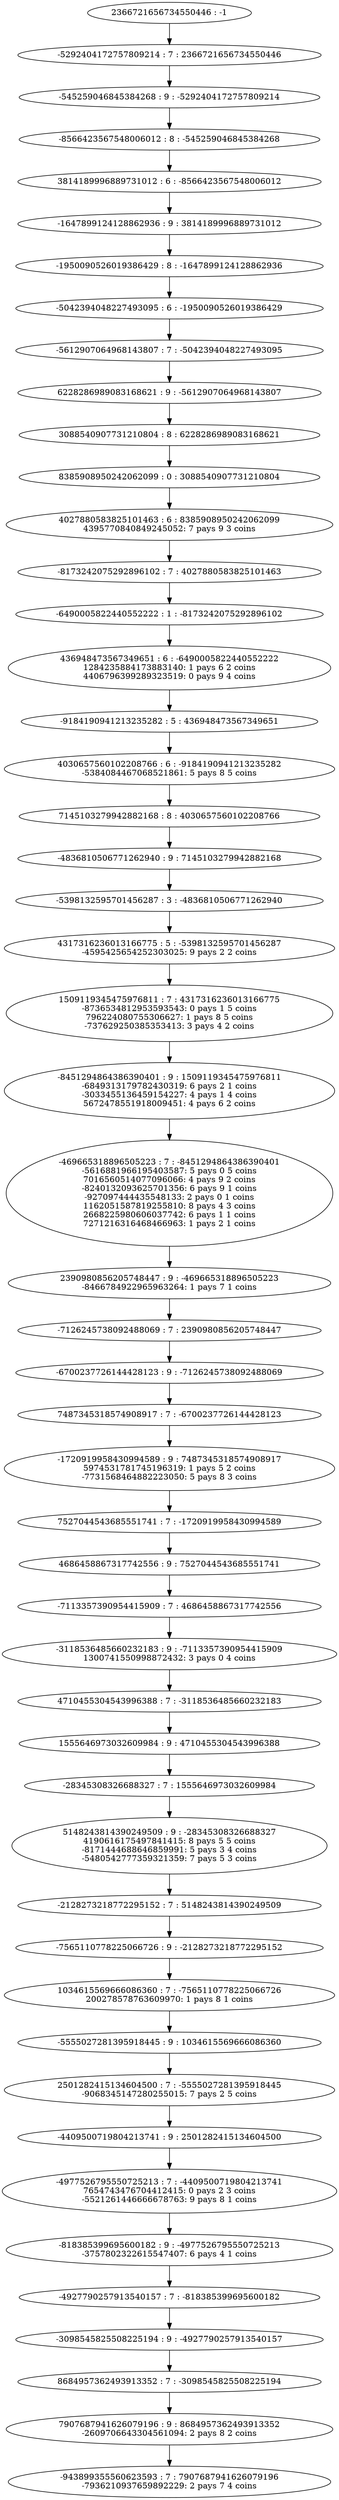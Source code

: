 digraph "plots_10_0.6_0.1_1000000.0_6000.0_2880000.0/tree_0.dot" {
	0 [label="2366721656734550446 : -1"]
	1 [label="-5292404172757809214 : 7 : 2366721656734550446
"]
	2 [label="-545259046845384268 : 9 : -5292404172757809214
"]
	3 [label="-8566423567548006012 : 8 : -545259046845384268
"]
	4 [label="3814189996889731012 : 6 : -8566423567548006012
"]
	5 [label="-1647899124128862936 : 9 : 3814189996889731012
"]
	6 [label="-1950090526019386429 : 8 : -1647899124128862936
"]
	7 [label="-5042394048227493095 : 6 : -1950090526019386429
"]
	8 [label="-5612907064968143807 : 7 : -5042394048227493095
"]
	9 [label="6228286989083168621 : 9 : -5612907064968143807
"]
	10 [label="3088540907731210804 : 8 : 6228286989083168621
"]
	11 [label="8385908950242062099 : 0 : 3088540907731210804
"]
	12 [label="4027880583825101463 : 6 : 8385908950242062099
4395770840849245052: 7 pays 9 3 coins
"]
	13 [label="-8173242075292896102 : 7 : 4027880583825101463
"]
	14 [label="-6490005822440552222 : 1 : -8173242075292896102
"]
	15 [label="436948473567349651 : 6 : -6490005822440552222
1284235884173883140: 1 pays 6 2 coins
4406796399289323519: 0 pays 9 4 coins
"]
	16 [label="-9184190941213235282 : 5 : 436948473567349651
"]
	17 [label="4030657560102208766 : 6 : -9184190941213235282
-5384084467068521861: 5 pays 8 5 coins
"]
	18 [label="7145103279942882168 : 8 : 4030657560102208766
"]
	19 [label="-4836810506771262940 : 9 : 7145103279942882168
"]
	20 [label="-5398132595701456287 : 3 : -4836810506771262940
"]
	21 [label="4317316236013166775 : 5 : -5398132595701456287
-4595425654252303025: 9 pays 2 2 coins
"]
	22 [label="1509119345475976811 : 7 : 4317316236013166775
-8736534812953593543: 0 pays 1 5 coins
796224080755306627: 1 pays 8 5 coins
-737629250385353413: 3 pays 4 2 coins
"]
	23 [label="-8451294864386390401 : 9 : 1509119345475976811
-6849313179782430319: 6 pays 2 1 coins
-3033455136459154227: 4 pays 1 4 coins
5672478551918009451: 4 pays 6 2 coins
"]
	24 [label="-469665318896505223 : 7 : -8451294864386390401
-5616881966195403587: 5 pays 0 5 coins
7016560514077096066: 4 pays 9 2 coins
-8240132093625701356: 6 pays 9 1 coins
-927097444435548133: 2 pays 0 1 coins
1162051587819255810: 8 pays 4 3 coins
2668225980606037742: 6 pays 1 1 coins
7271216316468466963: 1 pays 2 1 coins
"]
	25 [label="2390980856205748447 : 9 : -469665318896505223
-8466784922965963264: 1 pays 7 1 coins
"]
	26 [label="-7126245738092488069 : 7 : 2390980856205748447
"]
	27 [label="-6700237726144428123 : 9 : -7126245738092488069
"]
	28 [label="7487345318574908917 : 7 : -6700237726144428123
"]
	29 [label="-1720919958430994589 : 9 : 7487345318574908917
5974531781745196319: 1 pays 5 2 coins
-7731568464882223050: 5 pays 8 3 coins
"]
	30 [label="7527044543685551741 : 7 : -1720919958430994589
"]
	31 [label="4686458867317742556 : 9 : 7527044543685551741
"]
	32 [label="-7113357390954415909 : 7 : 4686458867317742556
"]
	33 [label="-3118536485660232183 : 9 : -7113357390954415909
1300741550998872432: 3 pays 0 4 coins
"]
	34 [label="4710455304543996388 : 7 : -3118536485660232183
"]
	35 [label="1555646973032609984 : 9 : 4710455304543996388
"]
	36 [label="-28345308326688327 : 7 : 1555646973032609984
"]
	37 [label="5148243814390249509 : 9 : -28345308326688327
4190616175497841415: 8 pays 5 5 coins
-8171444688646859991: 5 pays 3 4 coins
-5480542777359321359: 7 pays 5 3 coins
"]
	38 [label="-2128273218772295152 : 7 : 5148243814390249509
"]
	39 [label="-7565110778225066726 : 9 : -2128273218772295152
"]
	40 [label="1034615569666086360 : 7 : -7565110778225066726
200278578763609970: 1 pays 8 1 coins
"]
	41 [label="-5555027281395918445 : 9 : 1034615569666086360
"]
	42 [label="2501282415134604500 : 7 : -5555027281395918445
-9068345147280255015: 7 pays 2 5 coins
"]
	43 [label="-4409500719804213741 : 9 : 2501282415134604500
"]
	44 [label="-4977526795550725213 : 7 : -4409500719804213741
7654743476704412415: 0 pays 2 3 coins
-5521261446666678763: 9 pays 8 1 coins
"]
	45 [label="-818385399695600182 : 9 : -4977526795550725213
-3757802322615547407: 6 pays 4 1 coins
"]
	46 [label="-4927790257913540157 : 7 : -818385399695600182
"]
	47 [label="-3098545825508225194 : 9 : -4927790257913540157
"]
	48 [label="8684957362493913352 : 7 : -3098545825508225194
"]
	49 [label="7907687941626079196 : 9 : 8684957362493913352
-2609706643304561094: 2 pays 8 2 coins
"]
	50 [label="-943899355560623593 : 7 : 7907687941626079196
-7936210937659892229: 2 pays 7 4 coins
"]
	0 -> 1
	1 -> 2
	2 -> 3
	3 -> 4
	4 -> 5
	5 -> 6
	6 -> 7
	7 -> 8
	8 -> 9
	9 -> 10
	10 -> 11
	11 -> 12
	12 -> 13
	13 -> 14
	14 -> 15
	15 -> 16
	16 -> 17
	17 -> 18
	18 -> 19
	19 -> 20
	20 -> 21
	21 -> 22
	22 -> 23
	23 -> 24
	24 -> 25
	25 -> 26
	26 -> 27
	27 -> 28
	28 -> 29
	29 -> 30
	30 -> 31
	31 -> 32
	32 -> 33
	33 -> 34
	34 -> 35
	35 -> 36
	36 -> 37
	37 -> 38
	38 -> 39
	39 -> 40
	40 -> 41
	41 -> 42
	42 -> 43
	43 -> 44
	44 -> 45
	45 -> 46
	46 -> 47
	47 -> 48
	48 -> 49
	49 -> 50
}
